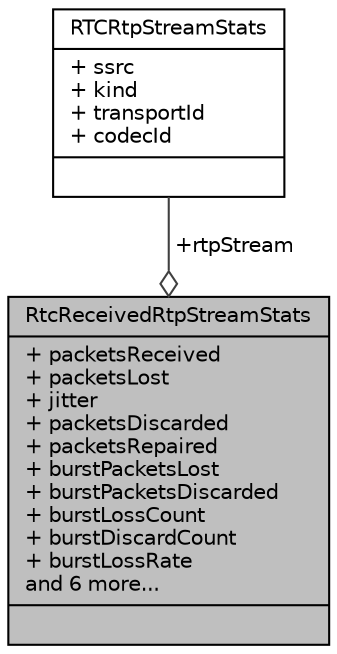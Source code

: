 digraph "RtcReceivedRtpStreamStats"
{
 // LATEX_PDF_SIZE
  edge [fontname="Helvetica",fontsize="10",labelfontname="Helvetica",labelfontsize="10"];
  node [fontname="Helvetica",fontsize="10",shape=record];
  Node1 [label="{RtcReceivedRtpStreamStats\n|+ packetsReceived\l+ packetsLost\l+ jitter\l+ packetsDiscarded\l+ packetsRepaired\l+ burstPacketsLost\l+ burstPacketsDiscarded\l+ burstLossCount\l+ burstDiscardCount\l+ burstLossRate\land 6 more...\l|}",height=0.2,width=0.4,color="black", fillcolor="grey75", style="filled", fontcolor="black",tooltip=" "];
  Node2 -> Node1 [color="grey25",fontsize="10",style="solid",label=" +rtpStream" ,arrowhead="odiamond",fontname="Helvetica"];
  Node2 [label="{RTCRtpStreamStats\n|+ ssrc\l+ kind\l+ transportId\l+ codecId\l|}",height=0.2,width=0.4,color="black", fillcolor="white", style="filled",URL="$structRTCRtpStreamStats.html",tooltip="RTCRtpStreamStats captures stream stats that will be used as part of RTCSentRtpStreamStats report Ref..."];
}
